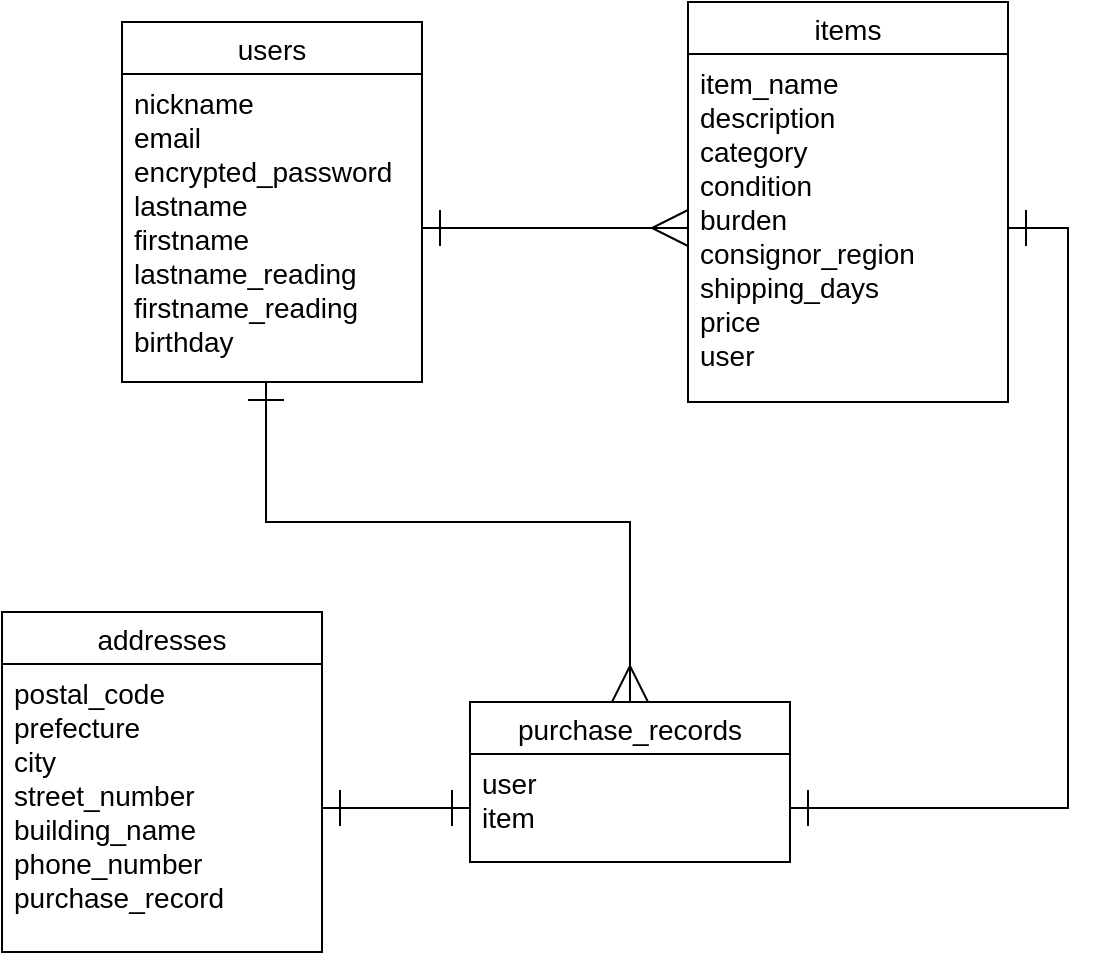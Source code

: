 <mxfile version="13.10.0" type="embed">
    <diagram id="gN0VSokvhrfHCbvqkT1D" name="Page-1">
        <mxGraphModel dx="1138" dy="567" grid="1" gridSize="10" guides="1" tooltips="1" connect="1" arrows="1" fold="1" page="1" pageScale="1" pageWidth="850" pageHeight="1100" math="0" shadow="0">
            <root>
                <mxCell id="0"/>
                <mxCell id="1" parent="0"/>
                <mxCell id="2" value="users" style="swimlane;fontStyle=0;childLayout=stackLayout;horizontal=1;startSize=26;horizontalStack=0;resizeParent=1;resizeParentMax=0;resizeLast=0;collapsible=1;marginBottom=0;align=center;fontSize=14;" parent="1" vertex="1">
                    <mxGeometry x="230" y="70" width="150" height="180" as="geometry"/>
                </mxCell>
                <mxCell id="3" value="nickname&#10;email&#10;encrypted_password&#10;lastname&#10;firstname&#10;lastname_reading&#10;firstname_reading&#10;birthday&#10;" style="text;strokeColor=none;fillColor=none;spacingLeft=4;spacingRight=4;overflow=hidden;rotatable=0;points=[[0,0.5],[1,0.5]];portConstraint=eastwest;fontSize=14;" parent="2" vertex="1">
                    <mxGeometry y="26" width="150" height="154" as="geometry"/>
                </mxCell>
                <mxCell id="6" style="edgeStyle=orthogonalEdgeStyle;rounded=0;orthogonalLoop=1;jettySize=auto;html=1;startArrow=ERmany;startFill=0;endArrow=ERone;endFill=0;endSize=16;startSize=16;fontSize=14;exitX=0;exitY=0.5;exitDx=0;exitDy=0;entryX=1;entryY=0.5;entryDx=0;entryDy=0;" parent="1" source="8" target="3" edge="1">
                    <mxGeometry relative="1" as="geometry">
                        <mxPoint x="274" y="210" as="targetPoint"/>
                        <mxPoint x="274" y="131" as="sourcePoint"/>
                    </mxGeometry>
                </mxCell>
                <mxCell id="7" value="items" style="swimlane;fontStyle=0;childLayout=stackLayout;horizontal=1;startSize=26;horizontalStack=0;resizeParent=1;resizeParentMax=0;resizeLast=0;collapsible=1;marginBottom=0;align=center;fontSize=14;rotation=0;" parent="1" vertex="1">
                    <mxGeometry x="513" y="60" width="160" height="200" as="geometry">
                        <mxRectangle x="500" y="110" width="50" height="26" as="alternateBounds"/>
                    </mxGeometry>
                </mxCell>
                <mxCell id="8" value="item_name&#10;description&#10;category&#10;condition&#10;burden&#10;consignor_region&#10;shipping_days&#10;price&#10;user" style="text;strokeColor=none;fillColor=none;spacingLeft=4;spacingRight=4;overflow=hidden;rotatable=0;points=[[0,0.5],[1,0.5]];portConstraint=eastwest;fontSize=14;rotation=0;" parent="7" vertex="1">
                    <mxGeometry y="26" width="160" height="174" as="geometry"/>
                </mxCell>
                <mxCell id="12" value="purchase_records" style="swimlane;fontStyle=0;childLayout=stackLayout;horizontal=1;startSize=26;horizontalStack=0;resizeParent=1;resizeParentMax=0;resizeLast=0;collapsible=1;marginBottom=0;align=center;fontSize=14;rotation=0;" parent="1" vertex="1">
                    <mxGeometry x="404" y="410" width="160" height="80" as="geometry">
                        <mxRectangle x="500" y="110" width="50" height="26" as="alternateBounds"/>
                    </mxGeometry>
                </mxCell>
                <mxCell id="13" value="user&#10;item" style="text;strokeColor=none;fillColor=none;spacingLeft=4;spacingRight=4;overflow=hidden;rotatable=0;points=[[0,0.5],[1,0.5]];portConstraint=eastwest;fontSize=14;rotation=0;" parent="12" vertex="1">
                    <mxGeometry y="26" width="160" height="54" as="geometry"/>
                </mxCell>
                <mxCell id="14" value="addresses" style="swimlane;fontStyle=0;childLayout=stackLayout;horizontal=1;startSize=26;horizontalStack=0;resizeParent=1;resizeParentMax=0;resizeLast=0;collapsible=1;marginBottom=0;align=center;fontSize=14;rotation=0;" parent="1" vertex="1">
                    <mxGeometry x="170" y="365" width="160" height="170" as="geometry">
                        <mxRectangle x="500" y="110" width="50" height="26" as="alternateBounds"/>
                    </mxGeometry>
                </mxCell>
                <mxCell id="15" value="postal_code&#10;prefecture&#10;city&#10;street_number&#10;building_name&#10;phone_number&#10;purchase_record" style="text;strokeColor=none;fillColor=none;spacingLeft=4;spacingRight=4;overflow=hidden;rotatable=0;points=[[0,0.5],[1,0.5]];portConstraint=eastwest;fontSize=14;rotation=0;" parent="14" vertex="1">
                    <mxGeometry y="26" width="160" height="144" as="geometry"/>
                </mxCell>
                <mxCell id="16" style="edgeStyle=orthogonalEdgeStyle;rounded=0;orthogonalLoop=1;jettySize=auto;html=1;startArrow=ERmany;startFill=0;endArrow=ERone;endFill=0;endSize=16;startSize=16;fontSize=14;exitX=0.5;exitY=0;exitDx=0;exitDy=0;" parent="1" source="12" target="3" edge="1">
                    <mxGeometry relative="1" as="geometry">
                        <mxPoint x="200" y="290" as="targetPoint"/>
                        <mxPoint x="498" y="390" as="sourcePoint"/>
                        <Array as="points">
                            <mxPoint x="484" y="320"/>
                            <mxPoint x="302" y="320"/>
                        </Array>
                    </mxGeometry>
                </mxCell>
                <mxCell id="17" style="edgeStyle=orthogonalEdgeStyle;rounded=0;orthogonalLoop=1;jettySize=auto;html=1;startArrow=ERone;startFill=0;endArrow=ERone;endFill=0;endSize=16;startSize=16;fontSize=14;entryX=1;entryY=0.5;entryDx=0;entryDy=0;exitX=1;exitY=0.5;exitDx=0;exitDy=0;" parent="1" source="13" target="8" edge="1">
                    <mxGeometry relative="1" as="geometry">
                        <mxPoint x="570" y="440" as="targetPoint"/>
                        <mxPoint x="819" y="420" as="sourcePoint"/>
                    </mxGeometry>
                </mxCell>
                <mxCell id="18" style="edgeStyle=orthogonalEdgeStyle;rounded=0;orthogonalLoop=1;jettySize=auto;html=1;startArrow=ERone;startFill=0;endArrow=ERone;endFill=0;endSize=16;startSize=16;fontSize=14;entryX=1;entryY=0.5;entryDx=0;entryDy=0;exitX=0;exitY=0.5;exitDx=0;exitDy=0;" parent="1" source="13" target="15" edge="1">
                    <mxGeometry relative="1" as="geometry">
                        <mxPoint x="374" y="450" as="targetPoint"/>
                        <mxPoint x="299" y="700" as="sourcePoint"/>
                    </mxGeometry>
                </mxCell>
            </root>
        </mxGraphModel>
    </diagram>
</mxfile>